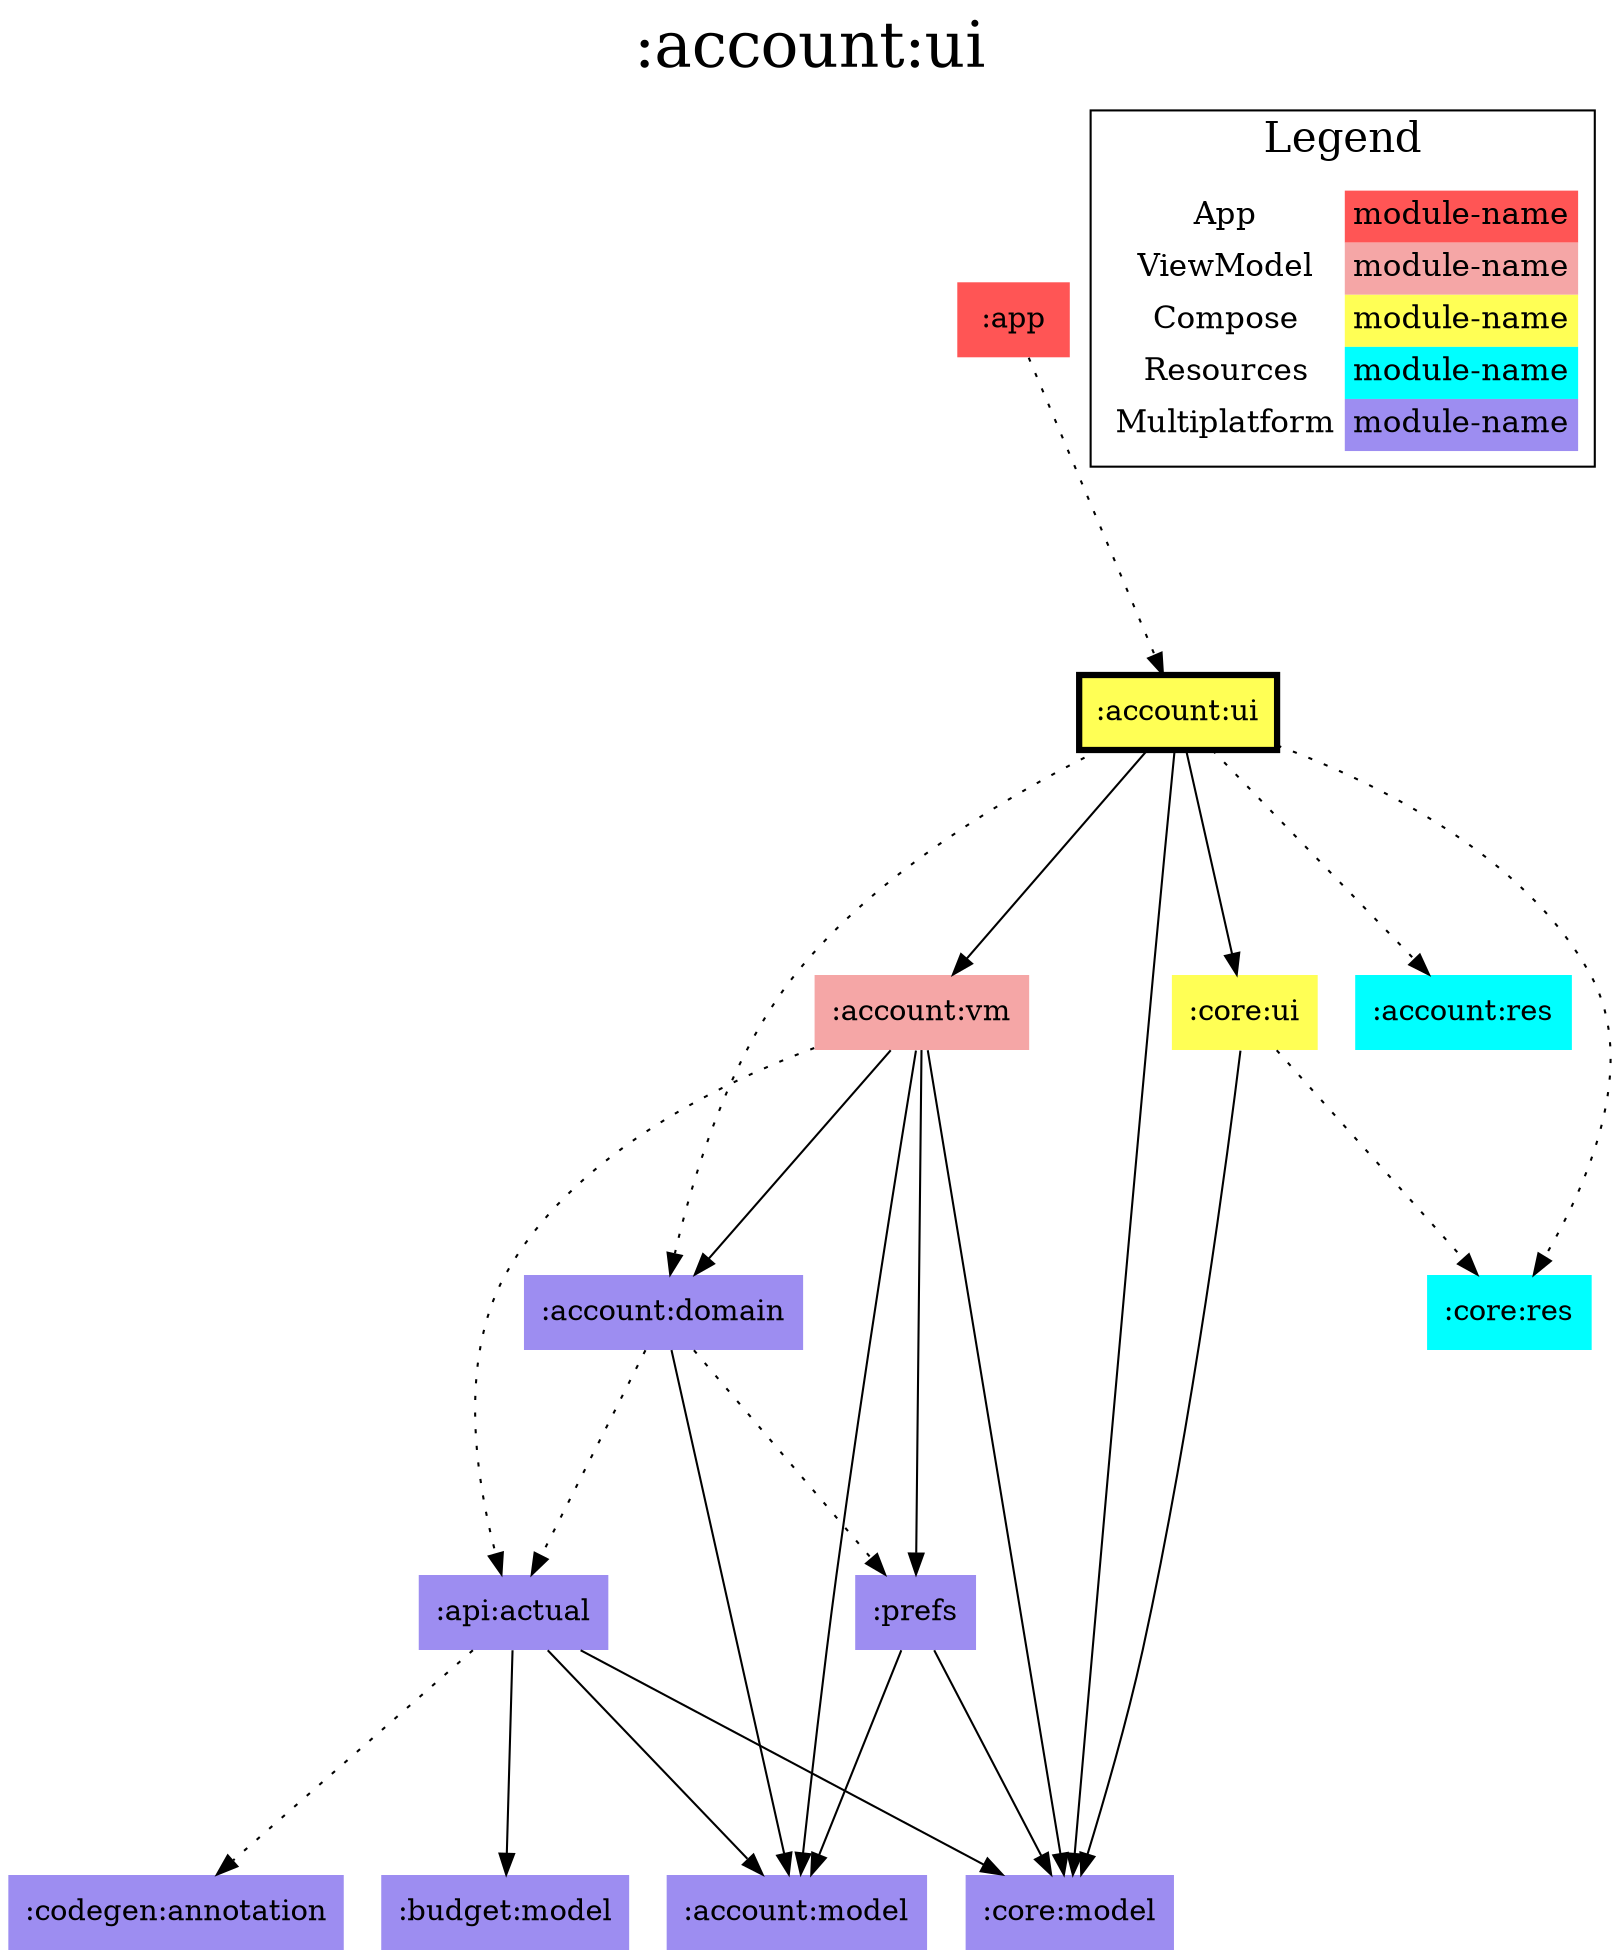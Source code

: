 digraph {
edge ["dir"="forward"]
graph ["dpi"="100","label"=":account:ui","labelloc"="t","fontsize"="30","ranksep"="1.5","rankdir"="TB"]
node ["style"="filled"]
":account:domain" ["fillcolor"="#9D8DF1","shape"="none"]
":account:model" ["fillcolor"="#9D8DF1","shape"="none"]
":account:res" ["fillcolor"="#00FFFF","shape"="none"]
":account:ui" ["fillcolor"="#FFFF55","color"="black","penwidth"="3","shape"="box"]
":account:vm" ["fillcolor"="#F5A6A6","shape"="none"]
":api:actual" ["fillcolor"="#9D8DF1","shape"="none"]
":app" ["fillcolor"="#FF5555","shape"="none"]
":budget:model" ["fillcolor"="#9D8DF1","shape"="none"]
":codegen:annotation" ["fillcolor"="#9D8DF1","shape"="none"]
":core:model" ["fillcolor"="#9D8DF1","shape"="none"]
":core:res" ["fillcolor"="#00FFFF","shape"="none"]
":core:ui" ["fillcolor"="#FFFF55","shape"="none"]
":prefs" ["fillcolor"="#9D8DF1","shape"="none"]
{
edge ["dir"="none"]
graph ["rank"="same"]
":account:ui"
}
":account:domain" -> ":account:model"
":account:domain" -> ":api:actual" ["style"="dotted"]
":account:domain" -> ":prefs" ["style"="dotted"]
":account:ui" -> ":account:domain" ["style"="dotted"]
":account:ui" -> ":account:res" ["style"="dotted"]
":account:ui" -> ":account:vm"
":account:ui" -> ":core:model"
":account:ui" -> ":core:res" ["style"="dotted"]
":account:ui" -> ":core:ui"
":account:vm" -> ":account:domain"
":account:vm" -> ":account:model"
":account:vm" -> ":api:actual" ["style"="dotted"]
":account:vm" -> ":core:model"
":account:vm" -> ":prefs"
":api:actual" -> ":account:model"
":api:actual" -> ":budget:model"
":api:actual" -> ":codegen:annotation" ["style"="dotted"]
":api:actual" -> ":core:model"
":app" -> ":account:ui" ["style"="dotted"]
":core:ui" -> ":core:model"
":core:ui" -> ":core:res" ["style"="dotted"]
":prefs" -> ":account:model"
":prefs" -> ":core:model"
subgraph "cluster_legend" {
edge ["dir"="none"]
graph ["label"="Legend","fontsize"="20"]
"Legend" ["style"="filled","fillcolor"="#FFFFFF","shape"="none","margin"="0","fontsize"="15","label"=<
<TABLE BORDER="0" CELLBORDER="0" CELLSPACING="0" CELLPADDING="4">
<TR><TD>App</TD><TD BGCOLOR="#FF5555">module-name</TD></TR>
<TR><TD>ViewModel</TD><TD BGCOLOR="#F5A6A6">module-name</TD></TR>
<TR><TD>Compose</TD><TD BGCOLOR="#FFFF55">module-name</TD></TR>
<TR><TD>Resources</TD><TD BGCOLOR="#00FFFF">module-name</TD></TR>
<TR><TD>Multiplatform</TD><TD BGCOLOR="#9D8DF1">module-name</TD></TR>
</TABLE>
>]
} -> ":account:ui" ["style"="invis"]
}
